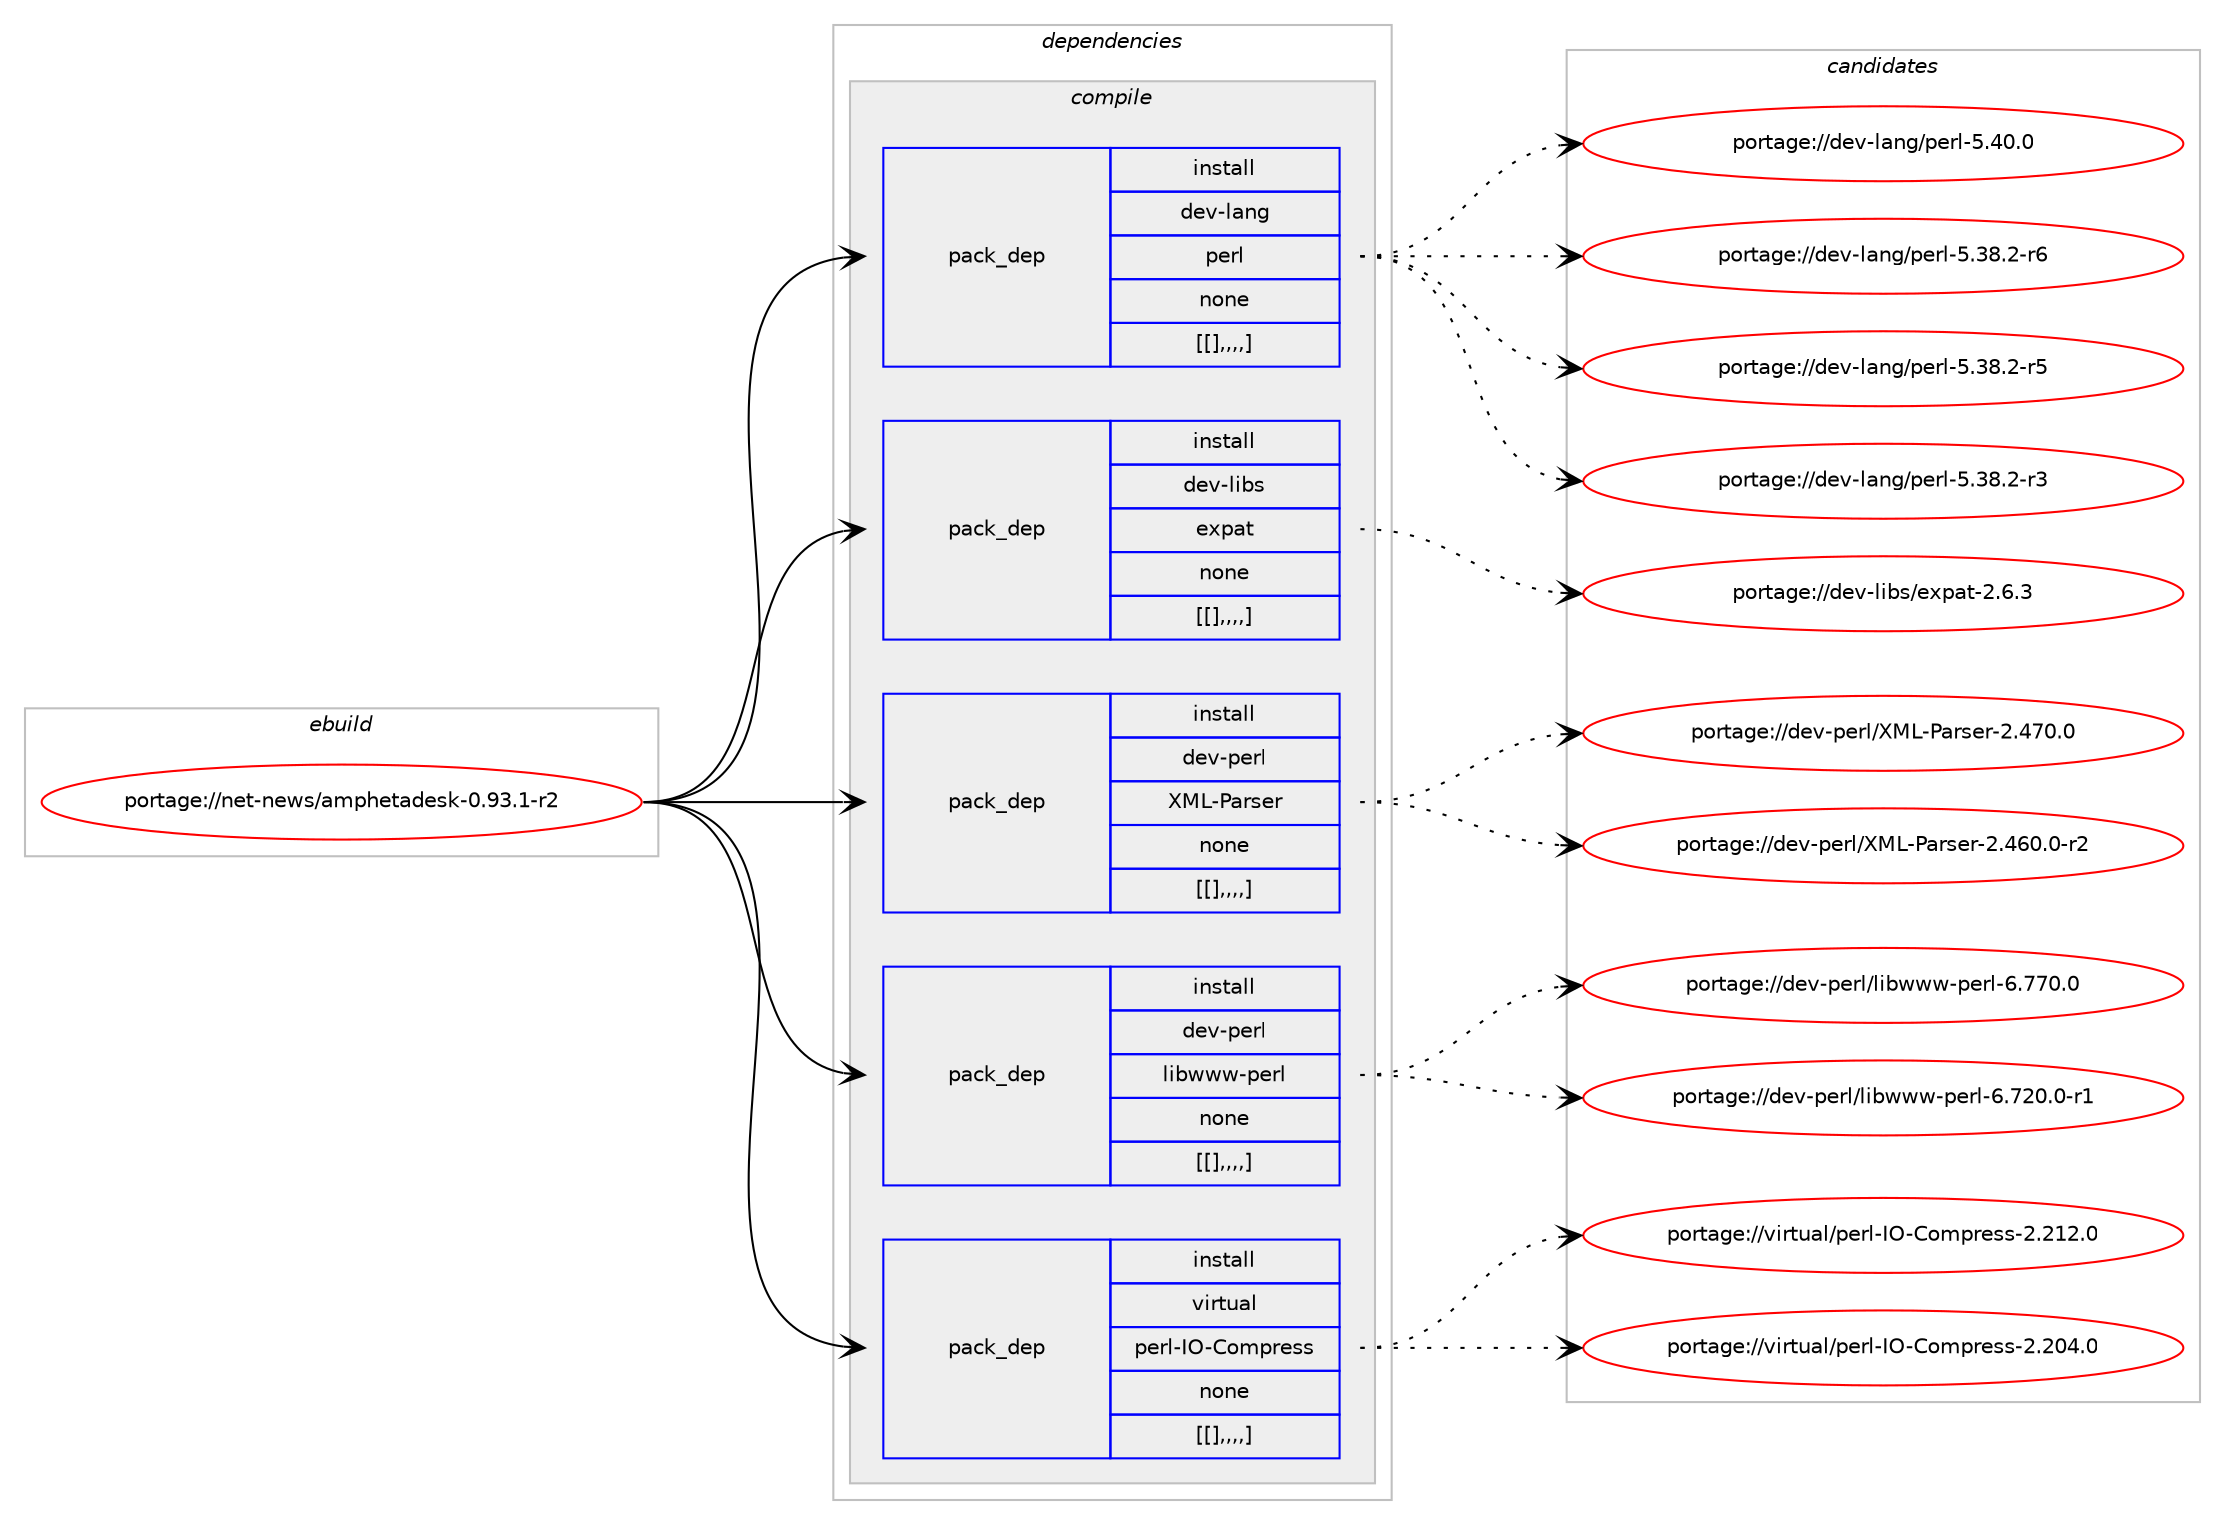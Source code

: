 digraph prolog {

# *************
# Graph options
# *************

newrank=true;
concentrate=true;
compound=true;
graph [rankdir=LR,fontname=Helvetica,fontsize=10,ranksep=1.5];#, ranksep=2.5, nodesep=0.2];
edge  [arrowhead=vee];
node  [fontname=Helvetica,fontsize=10];

# **********
# The ebuild
# **********

subgraph cluster_leftcol {
color=gray;
label=<<i>ebuild</i>>;
id [label="portage://net-news/amphetadesk-0.93.1-r2", color=red, width=4, href="../net-news/amphetadesk-0.93.1-r2.svg"];
}

# ****************
# The dependencies
# ****************

subgraph cluster_midcol {
color=gray;
label=<<i>dependencies</i>>;
subgraph cluster_compile {
fillcolor="#eeeeee";
style=filled;
label=<<i>compile</i>>;
subgraph pack298 {
dependency390 [label=<<TABLE BORDER="0" CELLBORDER="1" CELLSPACING="0" CELLPADDING="4" WIDTH="220"><TR><TD ROWSPAN="6" CELLPADDING="30">pack_dep</TD></TR><TR><TD WIDTH="110">install</TD></TR><TR><TD>dev-lang</TD></TR><TR><TD>perl</TD></TR><TR><TD>none</TD></TR><TR><TD>[[],,,,]</TD></TR></TABLE>>, shape=none, color=blue];
}
id:e -> dependency390:w [weight=20,style="solid",arrowhead="vee"];
subgraph pack306 {
dependency404 [label=<<TABLE BORDER="0" CELLBORDER="1" CELLSPACING="0" CELLPADDING="4" WIDTH="220"><TR><TD ROWSPAN="6" CELLPADDING="30">pack_dep</TD></TR><TR><TD WIDTH="110">install</TD></TR><TR><TD>dev-libs</TD></TR><TR><TD>expat</TD></TR><TR><TD>none</TD></TR><TR><TD>[[],,,,]</TD></TR></TABLE>>, shape=none, color=blue];
}
id:e -> dependency404:w [weight=20,style="solid",arrowhead="vee"];
subgraph pack318 {
dependency412 [label=<<TABLE BORDER="0" CELLBORDER="1" CELLSPACING="0" CELLPADDING="4" WIDTH="220"><TR><TD ROWSPAN="6" CELLPADDING="30">pack_dep</TD></TR><TR><TD WIDTH="110">install</TD></TR><TR><TD>dev-perl</TD></TR><TR><TD>XML-Parser</TD></TR><TR><TD>none</TD></TR><TR><TD>[[],,,,]</TD></TR></TABLE>>, shape=none, color=blue];
}
id:e -> dependency412:w [weight=20,style="solid",arrowhead="vee"];
subgraph pack325 {
dependency419 [label=<<TABLE BORDER="0" CELLBORDER="1" CELLSPACING="0" CELLPADDING="4" WIDTH="220"><TR><TD ROWSPAN="6" CELLPADDING="30">pack_dep</TD></TR><TR><TD WIDTH="110">install</TD></TR><TR><TD>dev-perl</TD></TR><TR><TD>libwww-perl</TD></TR><TR><TD>none</TD></TR><TR><TD>[[],,,,]</TD></TR></TABLE>>, shape=none, color=blue];
}
id:e -> dependency419:w [weight=20,style="solid",arrowhead="vee"];
subgraph pack332 {
dependency426 [label=<<TABLE BORDER="0" CELLBORDER="1" CELLSPACING="0" CELLPADDING="4" WIDTH="220"><TR><TD ROWSPAN="6" CELLPADDING="30">pack_dep</TD></TR><TR><TD WIDTH="110">install</TD></TR><TR><TD>virtual</TD></TR><TR><TD>perl-IO-Compress</TD></TR><TR><TD>none</TD></TR><TR><TD>[[],,,,]</TD></TR></TABLE>>, shape=none, color=blue];
}
id:e -> dependency426:w [weight=20,style="solid",arrowhead="vee"];
}
subgraph cluster_compileandrun {
fillcolor="#eeeeee";
style=filled;
label=<<i>compile and run</i>>;
}
subgraph cluster_run {
fillcolor="#eeeeee";
style=filled;
label=<<i>run</i>>;
}
}

# **************
# The candidates
# **************

subgraph cluster_choices {
rank=same;
color=gray;
label=<<i>candidates</i>>;

subgraph choice242 {
color=black;
nodesep=1;
choice10010111845108971101034711210111410845534652484648 [label="portage://dev-lang/perl-5.40.0", color=red, width=4,href="../dev-lang/perl-5.40.0.svg"];
choice100101118451089711010347112101114108455346515646504511454 [label="portage://dev-lang/perl-5.38.2-r6", color=red, width=4,href="../dev-lang/perl-5.38.2-r6.svg"];
choice100101118451089711010347112101114108455346515646504511453 [label="portage://dev-lang/perl-5.38.2-r5", color=red, width=4,href="../dev-lang/perl-5.38.2-r5.svg"];
choice100101118451089711010347112101114108455346515646504511451 [label="portage://dev-lang/perl-5.38.2-r3", color=red, width=4,href="../dev-lang/perl-5.38.2-r3.svg"];
dependency390:e -> choice10010111845108971101034711210111410845534652484648:w [style=dotted,weight="100"];
dependency390:e -> choice100101118451089711010347112101114108455346515646504511454:w [style=dotted,weight="100"];
dependency390:e -> choice100101118451089711010347112101114108455346515646504511453:w [style=dotted,weight="100"];
dependency390:e -> choice100101118451089711010347112101114108455346515646504511451:w [style=dotted,weight="100"];
}
subgraph choice254 {
color=black;
nodesep=1;
choice10010111845108105981154710112011297116455046544651 [label="portage://dev-libs/expat-2.6.3", color=red, width=4,href="../dev-libs/expat-2.6.3.svg"];
dependency404:e -> choice10010111845108105981154710112011297116455046544651:w [style=dotted,weight="100"];
}
subgraph choice255 {
color=black;
nodesep=1;
choice10010111845112101114108478877764580971141151011144550465255484648 [label="portage://dev-perl/XML-Parser-2.470.0", color=red, width=4,href="../dev-perl/XML-Parser-2.470.0.svg"];
choice100101118451121011141084788777645809711411510111445504652544846484511450 [label="portage://dev-perl/XML-Parser-2.460.0-r2", color=red, width=4,href="../dev-perl/XML-Parser-2.460.0-r2.svg"];
dependency412:e -> choice10010111845112101114108478877764580971141151011144550465255484648:w [style=dotted,weight="100"];
dependency412:e -> choice100101118451121011141084788777645809711411510111445504652544846484511450:w [style=dotted,weight="100"];
}
subgraph choice257 {
color=black;
nodesep=1;
choice100101118451121011141084710810598119119119451121011141084554465555484648 [label="portage://dev-perl/libwww-perl-6.770.0", color=red, width=4,href="../dev-perl/libwww-perl-6.770.0.svg"];
choice1001011184511210111410847108105981191191194511210111410845544655504846484511449 [label="portage://dev-perl/libwww-perl-6.720.0-r1", color=red, width=4,href="../dev-perl/libwww-perl-6.720.0-r1.svg"];
dependency419:e -> choice100101118451121011141084710810598119119119451121011141084554465555484648:w [style=dotted,weight="100"];
dependency419:e -> choice1001011184511210111410847108105981191191194511210111410845544655504846484511449:w [style=dotted,weight="100"];
}
subgraph choice260 {
color=black;
nodesep=1;
choice118105114116117971084711210111410845737945671111091121141011151154550465049504648 [label="portage://virtual/perl-IO-Compress-2.212.0", color=red, width=4,href="../virtual/perl-IO-Compress-2.212.0.svg"];
choice118105114116117971084711210111410845737945671111091121141011151154550465048524648 [label="portage://virtual/perl-IO-Compress-2.204.0", color=red, width=4,href="../virtual/perl-IO-Compress-2.204.0.svg"];
dependency426:e -> choice118105114116117971084711210111410845737945671111091121141011151154550465049504648:w [style=dotted,weight="100"];
dependency426:e -> choice118105114116117971084711210111410845737945671111091121141011151154550465048524648:w [style=dotted,weight="100"];
}
}

}
